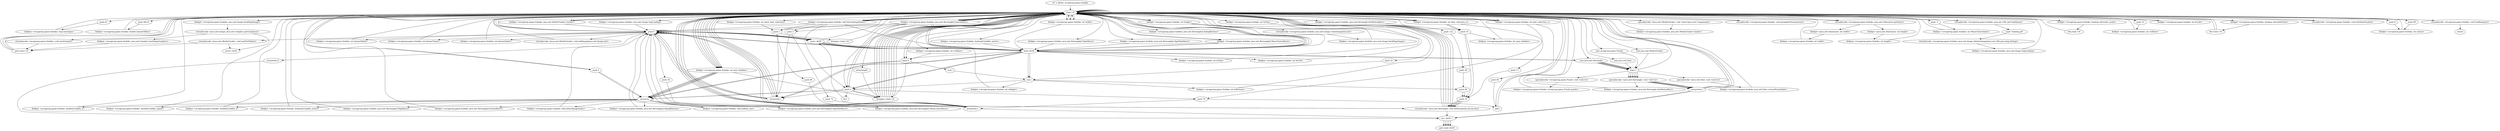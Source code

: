 digraph "" {
    "r0 := @this: orcagroup.game.Sudoku"
    "load.r r0"
    "r0 := @this: orcagroup.game.Sudoku"->"load.r r0";
    "push 0L"
    "load.r r0"->"push 0L";
    "fieldput <orcagroup.game.Sudoku: long timeSpan>"
    "push 0L"->"fieldput <orcagroup.game.Sudoku: long timeSpan>";
    "fieldput <orcagroup.game.Sudoku: long timeSpan>"->"load.r r0";
    "push 400.0"
    "load.r r0"->"push 400.0";
    "fieldput <orcagroup.game.Sudoku: double bannerOffset>"
    "push 400.0"->"fieldput <orcagroup.game.Sudoku: double bannerOffset>";
    "fieldput <orcagroup.game.Sudoku: double bannerOffset>"->"load.r r0";
    "push 0"
    "load.r r0"->"push 0";
    "fieldput <orcagroup.game.Sudoku: int bannerMode>"
    "push 0"->"fieldput <orcagroup.game.Sudoku: int bannerMode>";
    "fieldput <orcagroup.game.Sudoku: int bannerMode>"->"load.r r0";
    "load.r r0"->"push 0";
    "fieldput <orcagroup.game.Sudoku: int bannerTimer>"
    "push 0"->"fieldput <orcagroup.game.Sudoku: int bannerTimer>";
    "fieldput <orcagroup.game.Sudoku: int bannerTimer>"->"load.r r0";
    "load.r r0"->"push 0";
    "fieldput <orcagroup.game.Sudoku: int bannerIndex>"
    "push 0"->"fieldput <orcagroup.game.Sudoku: int bannerIndex>";
    "fieldput <orcagroup.game.Sudoku: int bannerIndex>"->"load.r r0";
    "new java.awt.MediaTracker"
    "load.r r0"->"new java.awt.MediaTracker";
    "dup1.r"
    "new java.awt.MediaTracker"->"dup1.r";
    "dup1.r"->"load.r r0";
    "specialinvoke <java.awt.MediaTracker: void <init>(java.awt.Component)>"
    "load.r r0"->"specialinvoke <java.awt.MediaTracker: void <init>(java.awt.Component)>";
    "fieldput <orcagroup.game.Sudoku: java.awt.MediaTracker tracker>"
    "specialinvoke <java.awt.MediaTracker: void <init>(java.awt.Component)>"->"fieldput <orcagroup.game.Sudoku: java.awt.MediaTracker tracker>";
    "fieldput <orcagroup.game.Sudoku: java.awt.MediaTracker tracker>"->"load.r r0";
    "new java.util.Date"
    "load.r r0"->"new java.util.Date";
    "new java.util.Date"->"dup1.r";
    "specialinvoke <java.util.Date: void <init>()>"
    "dup1.r"->"specialinvoke <java.util.Date: void <init>()>";
    "fieldput <orcagroup.game.Sudoku: java.util.Date currentPuzzleDate>"
    "specialinvoke <java.util.Date: void <init>()>"->"fieldput <orcagroup.game.Sudoku: java.util.Date currentPuzzleDate>";
    "fieldput <orcagroup.game.Sudoku: java.util.Date currentPuzzleDate>"->"load.r r0";
    "new orcagroup.game.Puzzle"
    "load.r r0"->"new orcagroup.game.Puzzle";
    "new orcagroup.game.Puzzle"->"dup1.r";
    "specialinvoke <orcagroup.game.Puzzle: void <init>()>"
    "dup1.r"->"specialinvoke <orcagroup.game.Puzzle: void <init>()>";
    "fieldput <orcagroup.game.Sudoku: orcagroup.game.Puzzle puzzle>"
    "specialinvoke <orcagroup.game.Puzzle: void <init>()>"->"fieldput <orcagroup.game.Sudoku: orcagroup.game.Puzzle puzzle>";
    "fieldput <orcagroup.game.Sudoku: orcagroup.game.Puzzle puzzle>"->"load.r r0";
    "virtualinvoke <orcagroup.game.Sudoku: void getAppletParameters()>"
    "load.r r0"->"virtualinvoke <orcagroup.game.Sudoku: void getAppletParameters()>";
    "virtualinvoke <orcagroup.game.Sudoku: void getAppletParameters()>"->"load.r r0";
    "load.r r0"->"load.r r0";
    "virtualinvoke <orcagroup.game.Sudoku: java.awt.Dimension getSize()>"
    "load.r r0"->"virtualinvoke <orcagroup.game.Sudoku: java.awt.Dimension getSize()>";
    "fieldget <java.awt.Dimension: int width>"
    "virtualinvoke <orcagroup.game.Sudoku: java.awt.Dimension getSize()>"->"fieldget <java.awt.Dimension: int width>";
    "fieldput <orcagroup.game.Sudoku: int width>"
    "fieldget <java.awt.Dimension: int width>"->"fieldput <orcagroup.game.Sudoku: int width>";
    "fieldput <orcagroup.game.Sudoku: int width>"->"load.r r0";
    "load.r r0"->"load.r r0";
    "load.r r0"->"virtualinvoke <orcagroup.game.Sudoku: java.awt.Dimension getSize()>";
    "fieldget <java.awt.Dimension: int height>"
    "virtualinvoke <orcagroup.game.Sudoku: java.awt.Dimension getSize()>"->"fieldget <java.awt.Dimension: int height>";
    "fieldput <orcagroup.game.Sudoku: int height>"
    "fieldget <java.awt.Dimension: int height>"->"fieldput <orcagroup.game.Sudoku: int height>";
    "fieldput <orcagroup.game.Sudoku: int height>"->"load.r r0";
    "push -1"
    "load.r r0"->"push -1";
    "fieldput <orcagroup.game.Sudoku: int MenuChoiceIndex>"
    "push -1"->"fieldput <orcagroup.game.Sudoku: int MenuChoiceIndex>";
    "fieldput <orcagroup.game.Sudoku: int MenuChoiceIndex>"->"load.r r0";
    "load.r r0"->"load.r r0";
    "load.r r0"->"load.r r0";
    "virtualinvoke <orcagroup.game.Sudoku: java.net.URL getCodeBase()>"
    "load.r r0"->"virtualinvoke <orcagroup.game.Sudoku: java.net.URL getCodeBase()>";
    "push \"loading.gif\""
    "virtualinvoke <orcagroup.game.Sudoku: java.net.URL getCodeBase()>"->"push \"loading.gif\"";
    "virtualinvoke <orcagroup.game.Sudoku: java.awt.Image skinGetImage(java.net.URL,java.lang.String)>"
    "push \"loading.gif\""->"virtualinvoke <orcagroup.game.Sudoku: java.awt.Image skinGetImage(java.net.URL,java.lang.String)>";
    "fieldput <orcagroup.game.Sudoku: java.awt.Image imgLoading>"
    "virtualinvoke <orcagroup.game.Sudoku: java.awt.Image skinGetImage(java.net.URL,java.lang.String)>"->"fieldput <orcagroup.game.Sudoku: java.awt.Image imgLoading>";
    "fieldput <orcagroup.game.Sudoku: java.awt.Image imgLoading>"->"load.r r0";
    "fieldget <orcagroup.game.Sudoku: java.awt.MediaTracker tracker>"
    "load.r r0"->"fieldget <orcagroup.game.Sudoku: java.awt.MediaTracker tracker>";
    "fieldget <orcagroup.game.Sudoku: java.awt.MediaTracker tracker>"->"load.r r0";
    "fieldget <orcagroup.game.Sudoku: java.awt.Image imgLoading>"
    "load.r r0"->"fieldget <orcagroup.game.Sudoku: java.awt.Image imgLoading>";
    "fieldget <orcagroup.game.Sudoku: java.awt.Image imgLoading>"->"push 0";
    "virtualinvoke <java.awt.MediaTracker: void addImage(java.awt.Image,int)>"
    "push 0"->"virtualinvoke <java.awt.MediaTracker: void addImage(java.awt.Image,int)>";
    "virtualinvoke <java.awt.MediaTracker: void addImage(java.awt.Image,int)>"->"load.r r0";
    "load.r r0"->"fieldget <orcagroup.game.Sudoku: java.awt.MediaTracker tracker>";
    "fieldget <orcagroup.game.Sudoku: java.awt.MediaTracker tracker>"->"push 0";
    "virtualinvoke <java.awt.MediaTracker: void waitForID(int)>"
    "push 0"->"virtualinvoke <java.awt.MediaTracker: void waitForID(int)>";
    "goto load.r r0"
    "virtualinvoke <java.awt.MediaTracker: void waitForID(int)>"->"goto load.r r0";
    "goto load.r r0"->"load.r r0";
    "fieldget <orcagroup.game.Sudoku: boolean alternate_mode>"
    "load.r r0"->"fieldget <orcagroup.game.Sudoku: boolean alternate_mode>";
    "ifeq load.r r0"
    "fieldget <orcagroup.game.Sudoku: boolean alternate_mode>"->"ifeq load.r r0";
    "ifeq load.r r0"->"load.r r0";
    "push 10"
    "load.r r0"->"push 10";
    "fieldput <orcagroup.game.Sudoku: int max_bubbles>"
    "push 10"->"fieldput <orcagroup.game.Sudoku: int max_bubbles>";
    "fieldput <orcagroup.game.Sudoku: int max_bubbles>"->"load.r r0";
    "load.r r0"->"load.r r0";
    "fieldget <orcagroup.game.Sudoku: int max_bubbles>"
    "load.r r0"->"fieldget <orcagroup.game.Sudoku: int max_bubbles>";
    "newarray"
    "fieldget <orcagroup.game.Sudoku: int max_bubbles>"->"newarray";
    "fieldput <orcagroup.game.Sudoku: double[] bubble_y>"
    "newarray"->"fieldput <orcagroup.game.Sudoku: double[] bubble_y>";
    "fieldput <orcagroup.game.Sudoku: double[] bubble_y>"->"load.r r0";
    "load.r r0"->"load.r r0";
    "load.r r0"->"fieldget <orcagroup.game.Sudoku: int max_bubbles>";
    "fieldget <orcagroup.game.Sudoku: int max_bubbles>"->"newarray";
    "fieldput <orcagroup.game.Sudoku: double[] bubble_speed>"
    "newarray"->"fieldput <orcagroup.game.Sudoku: double[] bubble_speed>";
    "fieldput <orcagroup.game.Sudoku: double[] bubble_speed>"->"load.r r0";
    "load.r r0"->"load.r r0";
    "load.r r0"->"fieldget <orcagroup.game.Sudoku: int max_bubbles>";
    "fieldget <orcagroup.game.Sudoku: int max_bubbles>"->"newarray";
    "fieldput <orcagroup.game.Sudoku: double[] bubble_x>"
    "newarray"->"fieldput <orcagroup.game.Sudoku: double[] bubble_x>";
    "fieldput <orcagroup.game.Sudoku: double[] bubble_x>"->"load.r r0";
    "load.r r0"->"load.r r0";
    "load.r r0"->"fieldget <orcagroup.game.Sudoku: int max_bubbles>";
    "fieldget <orcagroup.game.Sudoku: int max_bubbles>"->"newarray";
    "fieldput <orcagroup.game.Sudoku: boolean[] bubble_active>"
    "newarray"->"fieldput <orcagroup.game.Sudoku: boolean[] bubble_active>";
    "fieldput <orcagroup.game.Sudoku: boolean[] bubble_active>"->"load.r r0";
    "load.r r0"->"load.r r0";
    "load.r r0"->"fieldget <orcagroup.game.Sudoku: int max_bubbles>";
    "fieldget <orcagroup.game.Sudoku: int max_bubbles>"->"newarray";
    "fieldput <orcagroup.game.Sudoku: int[] bubble_size>"
    "newarray"->"fieldput <orcagroup.game.Sudoku: int[] bubble_size>";
    "fieldput <orcagroup.game.Sudoku: int[] bubble_size>"->"push 0";
    "store.i $r56"
    "push 0"->"store.i $r56";
    "load.i $r56"
    "store.i $r56"->"load.i $r56";
    "load.i $r56"->"load.r r0";
    "load.r r0"->"fieldget <orcagroup.game.Sudoku: int max_bubbles>";
    "ifcmpge.i load.r r0"
    "fieldget <orcagroup.game.Sudoku: int max_bubbles>"->"ifcmpge.i load.r r0";
    "ifcmpge.i load.r r0"->"load.r r0";
    "fieldget <orcagroup.game.Sudoku: boolean[] bubble_active>"
    "load.r r0"->"fieldget <orcagroup.game.Sudoku: boolean[] bubble_active>";
    "fieldget <orcagroup.game.Sudoku: boolean[] bubble_active>"->"load.i $r56";
    "load.i $r56"->"push 0";
    "arraywrite.b"
    "push 0"->"arraywrite.b";
    "inc.i $r56 1"
    "arraywrite.b"->"inc.i $r56 1";
    "goto load.i $r56"
    "inc.i $r56 1"->"goto load.i $r56";
    "ifcmpge.i load.r r0"->"load.r r0";
    "load.r r0"->"load.r r0";
    "load.r r0"->"load.r r0";
    "fieldget <orcagroup.game.Sudoku: int width>"
    "load.r r0"->"fieldget <orcagroup.game.Sudoku: int width>";
    "fieldget <orcagroup.game.Sudoku: int width>"->"load.r r0";
    "fieldget <orcagroup.game.Sudoku: int height>"
    "load.r r0"->"fieldget <orcagroup.game.Sudoku: int height>";
    "virtualinvoke <orcagroup.game.Sudoku: java.awt.Image createImage(int,int)>"
    "fieldget <orcagroup.game.Sudoku: int height>"->"virtualinvoke <orcagroup.game.Sudoku: java.awt.Image createImage(int,int)>";
    "fieldput <orcagroup.game.Sudoku: java.awt.Image backPageImage>"
    "virtualinvoke <orcagroup.game.Sudoku: java.awt.Image createImage(int,int)>"->"fieldput <orcagroup.game.Sudoku: java.awt.Image backPageImage>";
    "fieldput <orcagroup.game.Sudoku: java.awt.Image backPageImage>"->"load.r r0";
    "load.r r0"->"load.r r0";
    "fieldget <orcagroup.game.Sudoku: java.awt.Image backPageImage>"
    "load.r r0"->"fieldget <orcagroup.game.Sudoku: java.awt.Image backPageImage>";
    "virtualinvoke <java.awt.Image: java.awt.Graphics getGraphics()>"
    "fieldget <orcagroup.game.Sudoku: java.awt.Image backPageImage>"->"virtualinvoke <java.awt.Image: java.awt.Graphics getGraphics()>";
    "fieldput <orcagroup.game.Sudoku: java.awt.Graphics backPageGraphics>"
    "virtualinvoke <java.awt.Image: java.awt.Graphics getGraphics()>"->"fieldput <orcagroup.game.Sudoku: java.awt.Graphics backPageGraphics>";
    "fieldput <orcagroup.game.Sudoku: java.awt.Graphics backPageGraphics>"->"goto load.r r0";
    "goto load.r r0"->"load.r r0";
    "push 31"
    "load.r r0"->"push 31";
    "fieldput <orcagroup.game.Sudoku: int CellSize>"
    "push 31"->"fieldput <orcagroup.game.Sudoku: int CellSize>";
    "fieldput <orcagroup.game.Sudoku: int CellSize>"->"load.r r0";
    "load.r r0"->"fieldget <orcagroup.game.Sudoku: int width>";
    "fieldget <orcagroup.game.Sudoku: int width>"->"load.r r0";
    "fieldget <orcagroup.game.Sudoku: int CellSize>"
    "load.r r0"->"fieldget <orcagroup.game.Sudoku: int CellSize>";
    "push 9"
    "fieldget <orcagroup.game.Sudoku: int CellSize>"->"push 9";
    "mul.i"
    "push 9"->"mul.i";
    "sub.i"
    "mul.i"->"sub.i";
    "push 2"
    "sub.i"->"push 2";
    "div.i"
    "push 2"->"div.i";
    "div.i"->"store.i $r56";
    "store.i $r56"->"load.r r0";
    "load.r r0"->"load.i $r56";
    "fieldput <orcagroup.game.Sudoku: int brTop>"
    "load.i $r56"->"fieldput <orcagroup.game.Sudoku: int brTop>";
    "fieldput <orcagroup.game.Sudoku: int brTop>"->"load.r r0";
    "load.r r0"->"load.i $r56";
    "fieldput <orcagroup.game.Sudoku: int brLeft>"
    "load.i $r56"->"fieldput <orcagroup.game.Sudoku: int brLeft>";
    "fieldput <orcagroup.game.Sudoku: int brLeft>"->"load.r r0";
    "load.r r0"->"load.r r0";
    "load.r r0"->"fieldget <orcagroup.game.Sudoku: int width>";
    "fieldget <orcagroup.game.Sudoku: int width>"->"load.i $r56";
    "load.i $r56"->"sub.i";
    "fieldput <orcagroup.game.Sudoku: int brRight>"
    "sub.i"->"fieldput <orcagroup.game.Sudoku: int brRight>";
    "fieldput <orcagroup.game.Sudoku: int brRight>"->"load.r r0";
    "load.r r0"->"load.r r0";
    "load.r r0"->"fieldget <orcagroup.game.Sudoku: int height>";
    "fieldget <orcagroup.game.Sudoku: int height>"->"load.i $r56";
    "load.i $r56"->"sub.i";
    "fieldput <orcagroup.game.Sudoku: int brBottom>"
    "sub.i"->"fieldput <orcagroup.game.Sudoku: int brBottom>";
    "fieldput <orcagroup.game.Sudoku: int brBottom>"->"load.r r0";
    "load.r r0"->"push 9";
    "push 9"->"newarray";
    "fieldput <orcagroup.game.Sudoku: java.awt.Rectangle[] DigitRects>"
    "newarray"->"fieldput <orcagroup.game.Sudoku: java.awt.Rectangle[] DigitRects>";
    "fieldput <orcagroup.game.Sudoku: java.awt.Rectangle[] DigitRects>"->"load.r r0";
    "load.r r0"->"push 9";
    "push 9"->"newarray";
    "fieldput <orcagroup.game.Sudoku: java.awt.Rectangle[] digitHintRects>"
    "newarray"->"fieldput <orcagroup.game.Sudoku: java.awt.Rectangle[] digitHintRects>";
    "fieldput <orcagroup.game.Sudoku: java.awt.Rectangle[] digitHintRects>"->"push 0";
    "push 0"->"store.i $r56";
    "store.i $r56"->"load.i $r56";
    "load.i $r56"->"push 9";
    "push 9"->"ifcmpge.i load.r r0";
    "ifcmpge.i load.r r0"->"load.r r0";
    "fieldget <orcagroup.game.Sudoku: java.awt.Rectangle[] DigitRects>"
    "load.r r0"->"fieldget <orcagroup.game.Sudoku: java.awt.Rectangle[] DigitRects>";
    "fieldget <orcagroup.game.Sudoku: java.awt.Rectangle[] DigitRects>"->"load.i $r56";
    "new java.awt.Rectangle"
    "load.i $r56"->"new java.awt.Rectangle";
    "new java.awt.Rectangle"->"dup1.r";
    "specialinvoke <java.awt.Rectangle: void <init>()>"
    "dup1.r"->"specialinvoke <java.awt.Rectangle: void <init>()>";
    "arraywrite.r"
    "specialinvoke <java.awt.Rectangle: void <init>()>"->"arraywrite.r";
    "arraywrite.r"->"load.r r0";
    "fieldget <orcagroup.game.Sudoku: java.awt.Rectangle[] digitHintRects>"
    "load.r r0"->"fieldget <orcagroup.game.Sudoku: java.awt.Rectangle[] digitHintRects>";
    "fieldget <orcagroup.game.Sudoku: java.awt.Rectangle[] digitHintRects>"->"load.i $r56";
    "load.i $r56"->"new java.awt.Rectangle";
    "new java.awt.Rectangle"->"dup1.r";
    "dup1.r"->"specialinvoke <java.awt.Rectangle: void <init>()>";
    "specialinvoke <java.awt.Rectangle: void <init>()>"->"arraywrite.r";
    "arraywrite.r"->"inc.i $r56 1";
    "inc.i $r56 1"->"goto load.i $r56";
    "ifcmpge.i load.r r0"->"load.r r0";
    "load.r r0"->"push 2";
    "push 2"->"newarray";
    "fieldput <orcagroup.game.Sudoku: java.awt.Rectangle[] MenuChoiceRects>"
    "newarray"->"fieldput <orcagroup.game.Sudoku: java.awt.Rectangle[] MenuChoiceRects>";
    "fieldput <orcagroup.game.Sudoku: java.awt.Rectangle[] MenuChoiceRects>"->"push 0";
    "push 0"->"store.i $r56";
    "store.i $r56"->"load.i $r56";
    "load.i $r56"->"push 2";
    "push 2"->"ifcmpge.i load.r r0";
    "ifcmpge.i load.r r0"->"load.r r0";
    "fieldget <orcagroup.game.Sudoku: java.awt.Rectangle[] MenuChoiceRects>"
    "load.r r0"->"fieldget <orcagroup.game.Sudoku: java.awt.Rectangle[] MenuChoiceRects>";
    "fieldget <orcagroup.game.Sudoku: java.awt.Rectangle[] MenuChoiceRects>"->"load.i $r56";
    "load.i $r56"->"new java.awt.Rectangle";
    "new java.awt.Rectangle"->"dup1.r";
    "dup1.r"->"specialinvoke <java.awt.Rectangle: void <init>()>";
    "specialinvoke <java.awt.Rectangle: void <init>()>"->"arraywrite.r";
    "arraywrite.r"->"load.r r0";
    "load.r r0"->"fieldget <orcagroup.game.Sudoku: java.awt.Rectangle[] MenuChoiceRects>";
    "fieldget <orcagroup.game.Sudoku: java.awt.Rectangle[] MenuChoiceRects>"->"load.i $r56";
    "arrayread.r"
    "load.i $r56"->"arrayread.r";
    "arrayread.r"->"push 0";
    "push 0"->"push 0";
    "push 0"->"push 0";
    "push 0"->"push 0";
    "virtualinvoke <java.awt.Rectangle: void setBounds(int,int,int,int)>"
    "push 0"->"virtualinvoke <java.awt.Rectangle: void setBounds(int,int,int,int)>";
    "virtualinvoke <java.awt.Rectangle: void setBounds(int,int,int,int)>"->"inc.i $r56 1";
    "inc.i $r56 1"->"goto load.i $r56";
    "ifcmpge.i load.r r0"->"load.r r0";
    "load.r r0"->"new java.awt.Rectangle";
    "new java.awt.Rectangle"->"dup1.r";
    "dup1.r"->"specialinvoke <java.awt.Rectangle: void <init>()>";
    "fieldput <orcagroup.game.Sudoku: java.awt.Rectangle hintButtonRect>"
    "specialinvoke <java.awt.Rectangle: void <init>()>"->"fieldput <orcagroup.game.Sudoku: java.awt.Rectangle hintButtonRect>";
    "fieldput <orcagroup.game.Sudoku: java.awt.Rectangle hintButtonRect>"->"load.r r0";
    "fieldget <orcagroup.game.Sudoku: java.awt.Rectangle hintButtonRect>"
    "load.r r0"->"fieldget <orcagroup.game.Sudoku: java.awt.Rectangle hintButtonRect>";
    "push 132"
    "fieldget <orcagroup.game.Sudoku: java.awt.Rectangle hintButtonRect>"->"push 132";
    "push 38"
    "push 132"->"push 38";
    "push 69"
    "push 38"->"push 69";
    "push 18"
    "push 69"->"push 18";
    "push 18"->"virtualinvoke <java.awt.Rectangle: void setBounds(int,int,int,int)>";
    "virtualinvoke <java.awt.Rectangle: void setBounds(int,int,int,int)>"->"load.r r0";
    "push 4"
    "load.r r0"->"push 4";
    "push 4"->"newarray";
    "fieldput <orcagroup.game.Sudoku: java.awt.Rectangle[] buttonRects>"
    "newarray"->"fieldput <orcagroup.game.Sudoku: java.awt.Rectangle[] buttonRects>";
    "fieldput <orcagroup.game.Sudoku: java.awt.Rectangle[] buttonRects>"->"load.r r0";
    "load.r r0"->"push 4";
    "push 4"->"newarray";
    "fieldput <orcagroup.game.Sudoku: int[] buttonImageIndex>"
    "newarray"->"fieldput <orcagroup.game.Sudoku: int[] buttonImageIndex>";
    "fieldput <orcagroup.game.Sudoku: int[] buttonImageIndex>"->"push 0";
    "push 0"->"store.i $r56";
    "store.i $r56"->"load.i $r56";
    "load.i $r56"->"load.r r0";
    "fieldget <orcagroup.game.Sudoku: java.awt.Rectangle[] buttonRects>"
    "load.r r0"->"fieldget <orcagroup.game.Sudoku: java.awt.Rectangle[] buttonRects>";
    "arraylength"
    "fieldget <orcagroup.game.Sudoku: java.awt.Rectangle[] buttonRects>"->"arraylength";
    "arraylength"->"ifcmpge.i load.r r0";
    "ifcmpge.i load.r r0"->"load.r r0";
    "load.r r0"->"fieldget <orcagroup.game.Sudoku: java.awt.Rectangle[] buttonRects>";
    "fieldget <orcagroup.game.Sudoku: java.awt.Rectangle[] buttonRects>"->"load.i $r56";
    "load.i $r56"->"new java.awt.Rectangle";
    "new java.awt.Rectangle"->"dup1.r";
    "dup1.r"->"specialinvoke <java.awt.Rectangle: void <init>()>";
    "specialinvoke <java.awt.Rectangle: void <init>()>"->"arraywrite.r";
    "arraywrite.r"->"load.r r0";
    "load.r r0"->"fieldget <orcagroup.game.Sudoku: java.awt.Rectangle[] buttonRects>";
    "fieldget <orcagroup.game.Sudoku: java.awt.Rectangle[] buttonRects>"->"load.i $r56";
    "load.i $r56"->"arrayread.r";
    "arrayread.r"->"push 0";
    "push 0"->"push 0";
    "push 0"->"push 0";
    "push 0"->"push 0";
    "push 0"->"virtualinvoke <java.awt.Rectangle: void setBounds(int,int,int,int)>";
    "virtualinvoke <java.awt.Rectangle: void setBounds(int,int,int,int)>"->"load.r r0";
    "fieldget <orcagroup.game.Sudoku: int[] buttonImageIndex>"
    "load.r r0"->"fieldget <orcagroup.game.Sudoku: int[] buttonImageIndex>";
    "fieldget <orcagroup.game.Sudoku: int[] buttonImageIndex>"->"load.i $r56";
    "load.i $r56"->"push 0";
    "arraywrite.i"
    "push 0"->"arraywrite.i";
    "arraywrite.i"->"inc.i $r56 1";
    "inc.i $r56 1"->"goto load.i $r56";
    "ifcmpge.i load.r r0"->"load.r r0";
    "load.r r0"->"fieldget <orcagroup.game.Sudoku: java.awt.Rectangle[] buttonRects>";
    "fieldget <orcagroup.game.Sudoku: java.awt.Rectangle[] buttonRects>"->"push 0";
    "push 0"->"arrayread.r";
    "arrayread.r"->"load.r r0";
    "fieldget <orcagroup.game.Sudoku: int brLeft>"
    "load.r r0"->"fieldget <orcagroup.game.Sudoku: int brLeft>";
    "fieldget <orcagroup.game.Sudoku: int brLeft>"->"load.r r0";
    "fieldget <orcagroup.game.Sudoku: int brTop>"
    "load.r r0"->"fieldget <orcagroup.game.Sudoku: int brTop>";
    "push 22"
    "fieldget <orcagroup.game.Sudoku: int brTop>"->"push 22";
    "push 22"->"sub.i";
    "sub.i"->"push 69";
    "push 69"->"push 18";
    "push 18"->"virtualinvoke <java.awt.Rectangle: void setBounds(int,int,int,int)>";
    "virtualinvoke <java.awt.Rectangle: void setBounds(int,int,int,int)>"->"load.r r0";
    "load.r r0"->"fieldget <orcagroup.game.Sudoku: int[] buttonImageIndex>";
    "fieldget <orcagroup.game.Sudoku: int[] buttonImageIndex>"->"push 0";
    "push 50"
    "push 0"->"push 50";
    "push 50"->"arraywrite.i";
    "arraywrite.i"->"load.r r0";
    "fieldget <orcagroup.game.Sudoku: int show_date_selection>"
    "load.r r0"->"fieldget <orcagroup.game.Sudoku: int show_date_selection>";
    "push 1"
    "fieldget <orcagroup.game.Sudoku: int show_date_selection>"->"push 1";
    "ifcmpne.i load.r r0"
    "push 1"->"ifcmpne.i load.r r0";
    "ifcmpne.i load.r r0"->"load.r r0";
    "load.r r0"->"fieldget <orcagroup.game.Sudoku: java.awt.Rectangle[] buttonRects>";
    "fieldget <orcagroup.game.Sudoku: java.awt.Rectangle[] buttonRects>"->"push 1";
    "push 1"->"arrayread.r";
    "arrayread.r"->"load.r r0";
    "fieldget <orcagroup.game.Sudoku: int date_selection_x>"
    "load.r r0"->"fieldget <orcagroup.game.Sudoku: int date_selection_x>";
    "fieldget <orcagroup.game.Sudoku: int date_selection_x>"->"load.r r0";
    "fieldget <orcagroup.game.Sudoku: int date_selection_y>"
    "load.r r0"->"fieldget <orcagroup.game.Sudoku: int date_selection_y>";
    "fieldget <orcagroup.game.Sudoku: int date_selection_y>"->"push 10";
    "push 10"->"push 18";
    "push 18"->"virtualinvoke <java.awt.Rectangle: void setBounds(int,int,int,int)>";
    "virtualinvoke <java.awt.Rectangle: void setBounds(int,int,int,int)>"->"load.r r0";
    "load.r r0"->"fieldget <orcagroup.game.Sudoku: int[] buttonImageIndex>";
    "fieldget <orcagroup.game.Sudoku: int[] buttonImageIndex>"->"push 1";
    "push 68"
    "push 1"->"push 68";
    "push 68"->"arraywrite.i";
    "arraywrite.i"->"load.r r0";
    "load.r r0"->"fieldget <orcagroup.game.Sudoku: java.awt.Rectangle[] buttonRects>";
    "fieldget <orcagroup.game.Sudoku: java.awt.Rectangle[] buttonRects>"->"push 2";
    "push 2"->"arrayread.r";
    "arrayread.r"->"load.r r0";
    "load.r r0"->"fieldget <orcagroup.game.Sudoku: int date_selection_x>";
    "push 70"
    "fieldget <orcagroup.game.Sudoku: int date_selection_x>"->"push 70";
    "add.i"
    "push 70"->"add.i";
    "add.i"->"load.r r0";
    "load.r r0"->"fieldget <orcagroup.game.Sudoku: int date_selection_y>";
    "fieldget <orcagroup.game.Sudoku: int date_selection_y>"->"push 10";
    "push 10"->"push 18";
    "push 18"->"virtualinvoke <java.awt.Rectangle: void setBounds(int,int,int,int)>";
    "virtualinvoke <java.awt.Rectangle: void setBounds(int,int,int,int)>"->"load.r r0";
    "load.r r0"->"fieldget <orcagroup.game.Sudoku: int[] buttonImageIndex>";
    "fieldget <orcagroup.game.Sudoku: int[] buttonImageIndex>"->"push 2";
    "push 2"->"push 70";
    "push 70"->"arraywrite.i";
    "arraywrite.i"->"load.r r0";
    "load.r r0"->"fieldget <orcagroup.game.Sudoku: java.awt.Rectangle[] buttonRects>";
    "push 3"
    "fieldget <orcagroup.game.Sudoku: java.awt.Rectangle[] buttonRects>"->"push 3";
    "push 3"->"arrayread.r";
    "arrayread.r"->"load.r r0";
    "load.r r0"->"fieldget <orcagroup.game.Sudoku: int date_selection_x>";
    "push 85"
    "fieldget <orcagroup.game.Sudoku: int date_selection_x>"->"push 85";
    "push 85"->"add.i";
    "add.i"->"load.r r0";
    "load.r r0"->"fieldget <orcagroup.game.Sudoku: int date_selection_y>";
    "push 17"
    "fieldget <orcagroup.game.Sudoku: int date_selection_y>"->"push 17";
    "push 17"->"push 18";
    "push 18"->"virtualinvoke <java.awt.Rectangle: void setBounds(int,int,int,int)>";
    "virtualinvoke <java.awt.Rectangle: void setBounds(int,int,int,int)>"->"load.r r0";
    "load.r r0"->"fieldget <orcagroup.game.Sudoku: int[] buttonImageIndex>";
    "fieldget <orcagroup.game.Sudoku: int[] buttonImageIndex>"->"push 3";
    "push 72"
    "push 3"->"push 72";
    "push 72"->"arraywrite.i";
    "arraywrite.i"->"load.r r0";
    "load.r r0"->"push 2";
    "push 2"->"newarray";
    "fieldput <orcagroup.game.Sudoku: java.awt.Rectangle[] dialogButtons>"
    "newarray"->"fieldput <orcagroup.game.Sudoku: java.awt.Rectangle[] dialogButtons>";
    "fieldput <orcagroup.game.Sudoku: java.awt.Rectangle[] dialogButtons>"->"push 0";
    "push 0"->"store.i $r56";
    "store.i $r56"->"load.i $r56";
    "load.i $r56"->"push 2";
    "push 2"->"ifcmpge.i load.r r0";
    "ifcmpge.i load.r r0"->"load.r r0";
    "fieldget <orcagroup.game.Sudoku: java.awt.Rectangle[] dialogButtons>"
    "load.r r0"->"fieldget <orcagroup.game.Sudoku: java.awt.Rectangle[] dialogButtons>";
    "fieldget <orcagroup.game.Sudoku: java.awt.Rectangle[] dialogButtons>"->"load.i $r56";
    "load.i $r56"->"new java.awt.Rectangle";
    "new java.awt.Rectangle"->"dup1.r";
    "dup1.r"->"specialinvoke <java.awt.Rectangle: void <init>()>";
    "specialinvoke <java.awt.Rectangle: void <init>()>"->"arraywrite.r";
    "arraywrite.r"->"inc.i $r56 1";
    "inc.i $r56 1"->"goto load.i $r56";
    "ifcmpge.i load.r r0"->"load.r r0";
    "fieldget <orcagroup.game.Sudoku: boolean isInvalidClient>"
    "load.r r0"->"fieldget <orcagroup.game.Sudoku: boolean isInvalidClient>";
    "ifne load.r r0"
    "fieldget <orcagroup.game.Sudoku: boolean isInvalidClient>"->"ifne load.r r0";
    "ifne load.r r0"->"load.r r0";
    "virtualinvoke <orcagroup.game.Sudoku: void initializePuzzle()>"
    "load.r r0"->"virtualinvoke <orcagroup.game.Sudoku: void initializePuzzle()>";
    "virtualinvoke <orcagroup.game.Sudoku: void initializePuzzle()>"->"load.r r0";
    "virtualinvoke <orcagroup.game.Sudoku: void startGame()>"
    "load.r r0"->"virtualinvoke <orcagroup.game.Sudoku: void startGame()>";
    "virtualinvoke <orcagroup.game.Sudoku: void startGame()>"->"goto load.r r0";
    "goto load.r r0"->"load.r r0";
    "push 8"
    "load.r r0"->"push 8";
    "fieldput <orcagroup.game.Sudoku: int status>"
    "push 8"->"fieldput <orcagroup.game.Sudoku: int status>";
    "fieldput <orcagroup.game.Sudoku: int status>"->"load.r r0";
    "virtualinvoke <orcagroup.game.Sudoku: void loadImages()>"
    "load.r r0"->"virtualinvoke <orcagroup.game.Sudoku: void loadImages()>";
    "return"
    "virtualinvoke <orcagroup.game.Sudoku: void loadImages()>"->"return";
    "ifne load.r r0"->"load.r r0";
    "push 99"
    "load.r r0"->"push 99";
    "push 99"->"fieldput <orcagroup.game.Sudoku: int status>";
    "store.r $r56"
    "virtualinvoke <java.awt.Image: java.awt.Graphics getGraphics()>"->"store.r $r56";
    "virtualinvoke <java.awt.MediaTracker: void waitForID(int)>"->"store.r $r56";
}
